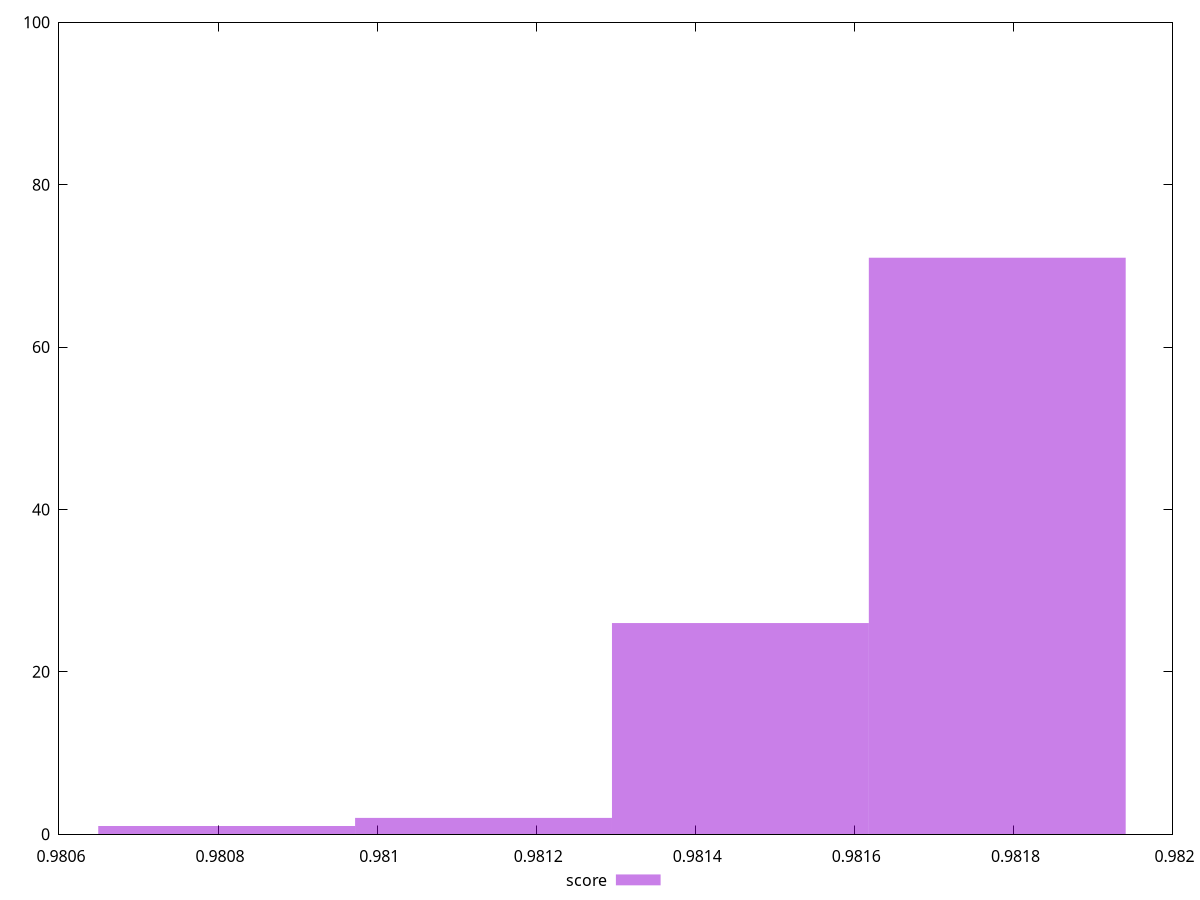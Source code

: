 reset
set terminal svg size 640, 490 enhanced background rgb 'white'
set output "reprap/first-meaningful-paint/samples/pages+cached+noexternal+nofonts+nosvg+noimg+nocss/score/histogram.svg"

$score <<EOF
0.981779666291169 71
0.9814567124535731 26
0.9811337586159774 2
0.9808108047783816 1
EOF

set key outside below
set boxwidth 0.00032295383759577926
set yrange [0:100]
set style fill transparent solid 0.5 noborder

plot \
  $score title "score" with boxes, \


reset
